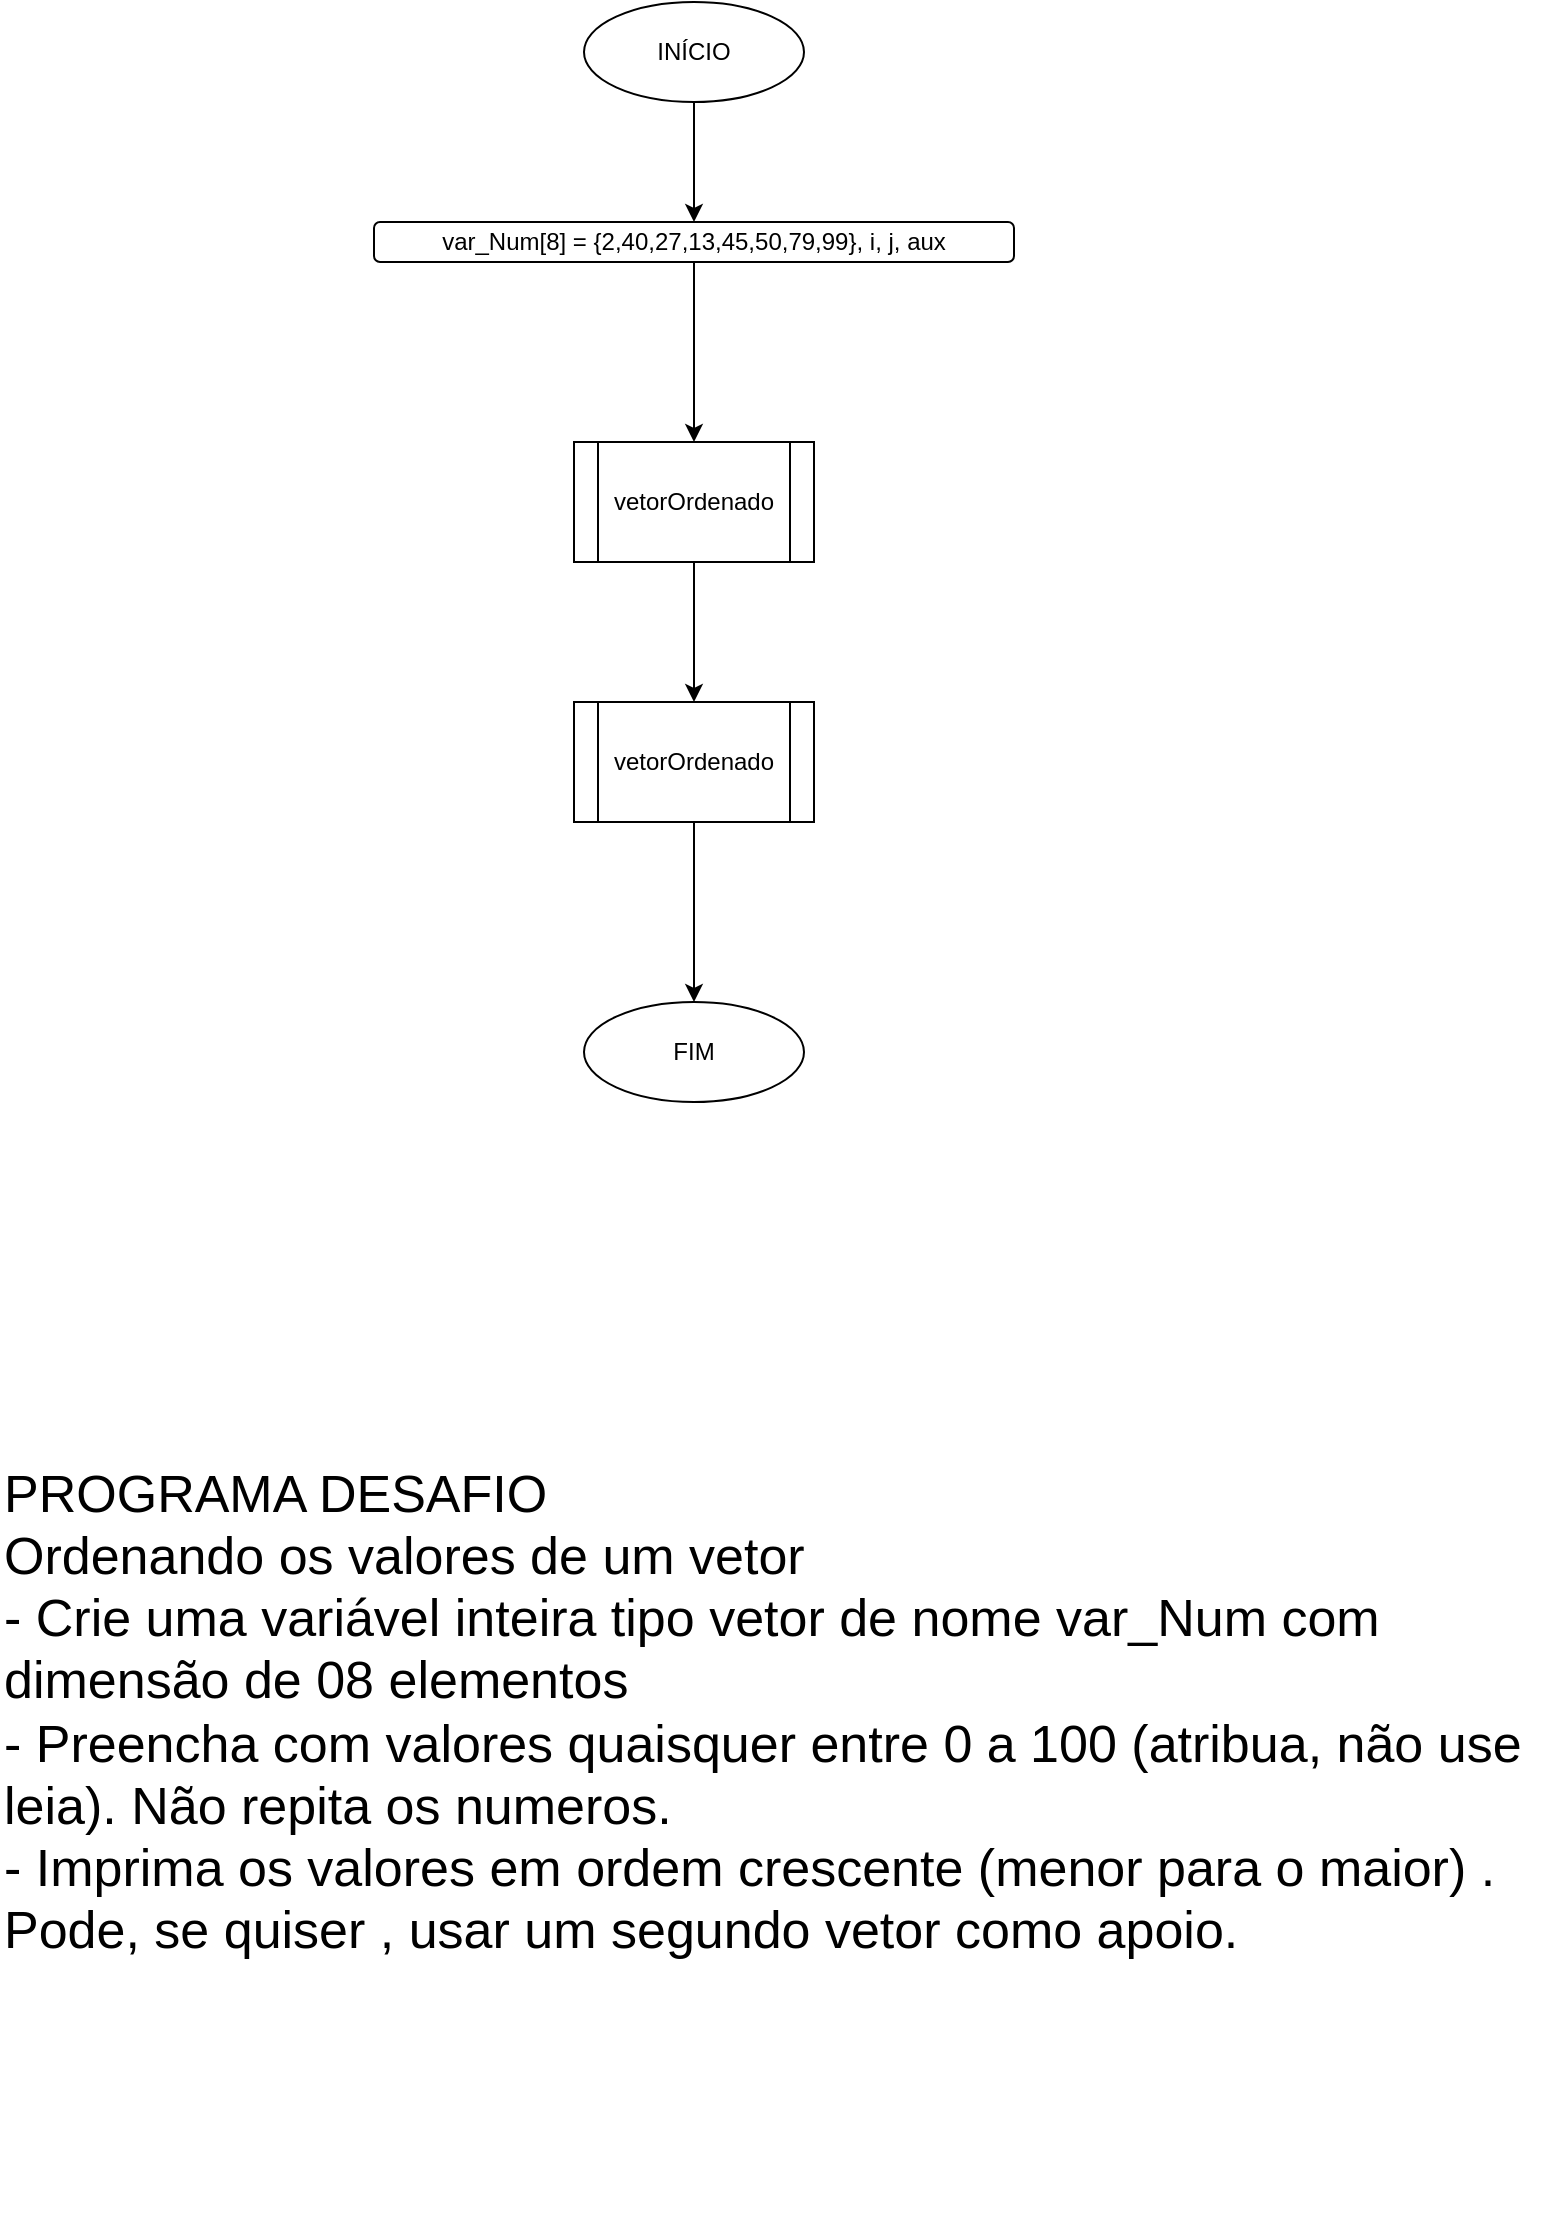 <mxfile version="26.0.6" pages="3">
  <diagram name="inicio" id="08GzbEzfrhofkP1dRAbf">
    <mxGraphModel dx="1257" dy="671" grid="1" gridSize="10" guides="1" tooltips="1" connect="1" arrows="1" fold="1" page="1" pageScale="1" pageWidth="827" pageHeight="1169" math="0" shadow="0">
      <root>
        <mxCell id="0" />
        <mxCell id="1" parent="0" />
        <mxCell id="AVi5BH4aqNU-QDkcnaI1-1" value="" style="edgeStyle=orthogonalEdgeStyle;rounded=0;orthogonalLoop=1;jettySize=auto;html=1;" edge="1" parent="1" source="AVi5BH4aqNU-QDkcnaI1-2" target="AVi5BH4aqNU-QDkcnaI1-5">
          <mxGeometry relative="1" as="geometry" />
        </mxCell>
        <mxCell id="AVi5BH4aqNU-QDkcnaI1-2" value="INÍCIO" style="ellipse;whiteSpace=wrap;html=1;" vertex="1" parent="1">
          <mxGeometry x="320" y="20" width="110" height="50" as="geometry" />
        </mxCell>
        <mxCell id="AVi5BH4aqNU-QDkcnaI1-3" value="FIM" style="ellipse;whiteSpace=wrap;html=1;" vertex="1" parent="1">
          <mxGeometry x="320" y="520" width="110" height="50" as="geometry" />
        </mxCell>
        <mxCell id="AVi5BH4aqNU-QDkcnaI1-4" value="" style="edgeStyle=orthogonalEdgeStyle;rounded=0;orthogonalLoop=1;jettySize=auto;html=1;" edge="1" parent="1" source="AVi5BH4aqNU-QDkcnaI1-5" target="AVi5BH4aqNU-QDkcnaI1-7">
          <mxGeometry relative="1" as="geometry" />
        </mxCell>
        <mxCell id="AVi5BH4aqNU-QDkcnaI1-5" value="var_Num[8] = {2,40,27,13,45,50,79,99}, i, j, aux" style="rounded=1;whiteSpace=wrap;html=1;" vertex="1" parent="1">
          <mxGeometry x="215" y="130" width="320" height="20" as="geometry" />
        </mxCell>
        <mxCell id="AVi5BH4aqNU-QDkcnaI1-6" value="" style="edgeStyle=orthogonalEdgeStyle;rounded=0;orthogonalLoop=1;jettySize=auto;html=1;" edge="1" parent="1" source="AVi5BH4aqNU-QDkcnaI1-7" target="AVi5BH4aqNU-QDkcnaI1-9">
          <mxGeometry relative="1" as="geometry" />
        </mxCell>
        <UserObject label="vetorOrdenado" id="AVi5BH4aqNU-QDkcnaI1-7">
          <mxCell style="shape=process;whiteSpace=wrap;html=1;backgroundOutline=1;" vertex="1" parent="1">
            <mxGeometry x="315" y="240" width="120" height="60" as="geometry" />
          </mxCell>
        </UserObject>
        <mxCell id="AVi5BH4aqNU-QDkcnaI1-8" value="" style="edgeStyle=orthogonalEdgeStyle;rounded=0;orthogonalLoop=1;jettySize=auto;html=1;" edge="1" parent="1" source="AVi5BH4aqNU-QDkcnaI1-9" target="AVi5BH4aqNU-QDkcnaI1-3">
          <mxGeometry relative="1" as="geometry" />
        </mxCell>
        <UserObject label="vetorOrdenado" id="AVi5BH4aqNU-QDkcnaI1-9">
          <mxCell style="shape=process;whiteSpace=wrap;html=1;backgroundOutline=1;" vertex="1" parent="1">
            <mxGeometry x="315" y="370" width="120" height="60" as="geometry" />
          </mxCell>
        </UserObject>
        <mxCell id="9vVfoLiVDGtTgCtGwroH-1" value="&lt;div align=&quot;left&quot;&gt;&lt;font style=&quot;font-size: 26px;&quot;&gt;PROGRAMA DESAFIO&lt;br&gt;&lt;font&gt;Ordenando os valores de um vetor&lt;/font&gt;&lt;br&gt;&lt;font&gt;- Crie uma variável inteira tipo vetor de nome var_Num com&lt;/font&gt;&lt;br&gt;&lt;font&gt;dimensão de 08 elementos&lt;/font&gt;&lt;br&gt;&lt;font&gt;- Preencha com valores quaisquer entre 0 a 100 (atribua, não use&lt;/font&gt;&lt;br&gt;&lt;font&gt;leia). Não repita os numeros.&lt;/font&gt;&lt;br&gt;&lt;font&gt;- Imprima os valores em ordem crescente (menor para o maior) .&lt;/font&gt;&lt;br&gt;&lt;font&gt;Pode, se quiser , usar um segundo vetor como apoio.&lt;/font&gt;&lt;/font&gt;&lt;/div&gt;" style="text;html=1;align=left;verticalAlign=middle;whiteSpace=wrap;rounded=0;" vertex="1" parent="1">
          <mxGeometry x="28" y="620" width="770" height="510" as="geometry" />
        </mxCell>
      </root>
    </mxGraphModel>
  </diagram>
  <diagram id="UvefE1Snggv2FoTHCCHD" name="vetordDesordenado">
    <mxGraphModel dx="1035" dy="553" grid="1" gridSize="10" guides="1" tooltips="1" connect="1" arrows="1" fold="1" page="1" pageScale="1" pageWidth="827" pageHeight="1169" math="0" shadow="0">
      <root>
        <mxCell id="0" />
        <mxCell id="1" parent="0" />
        <mxCell id="wb6X-ETL48gBASmdtiHG-2" value="" style="edgeStyle=orthogonalEdgeStyle;rounded=0;orthogonalLoop=1;jettySize=auto;html=1;" edge="1" parent="1" source="GYMuQysHL87dJmPd3fLK-1" target="374m7g-0s8PhLGRwO7tB-1">
          <mxGeometry relative="1" as="geometry" />
        </mxCell>
        <mxCell id="GYMuQysHL87dJmPd3fLK-1" value="INÍCIO" style="ellipse;whiteSpace=wrap;html=1;" vertex="1" parent="1">
          <mxGeometry x="359" y="50" width="110" height="50" as="geometry" />
        </mxCell>
        <mxCell id="wb6X-ETL48gBASmdtiHG-3" value="" style="edgeStyle=orthogonalEdgeStyle;rounded=0;orthogonalLoop=1;jettySize=auto;html=1;" edge="1" parent="1" source="374m7g-0s8PhLGRwO7tB-1" target="374m7g-0s8PhLGRwO7tB-2">
          <mxGeometry relative="1" as="geometry" />
        </mxCell>
        <mxCell id="374m7g-0s8PhLGRwO7tB-1" value="i=0; i&amp;lt;=7; i++" style="rounded=1;whiteSpace=wrap;html=1;" vertex="1" parent="1">
          <mxGeometry x="351" y="180" width="126" height="20" as="geometry" />
        </mxCell>
        <mxCell id="wb6X-ETL48gBASmdtiHG-4" value="" style="edgeStyle=orthogonalEdgeStyle;rounded=0;orthogonalLoop=1;jettySize=auto;html=1;" edge="1" parent="1" source="374m7g-0s8PhLGRwO7tB-2" target="wb6X-ETL48gBASmdtiHG-1">
          <mxGeometry relative="1" as="geometry" />
        </mxCell>
        <mxCell id="374m7g-0s8PhLGRwO7tB-2" value="var_Num[i]" style="strokeWidth=2;html=1;shape=mxgraph.flowchart.display;whiteSpace=wrap;" vertex="1" parent="1">
          <mxGeometry x="366" y="260" width="96" height="50" as="geometry" />
        </mxCell>
        <mxCell id="wb6X-ETL48gBASmdtiHG-1" value="FIM" style="ellipse;whiteSpace=wrap;html=1;" vertex="1" parent="1">
          <mxGeometry x="359" y="410" width="110" height="50" as="geometry" />
        </mxCell>
      </root>
    </mxGraphModel>
  </diagram>
  <diagram id="BfERgdWvJZ6esyQh_nNX" name="vetorOrdenado">
    <mxGraphModel dx="733" dy="392" grid="1" gridSize="10" guides="1" tooltips="1" connect="1" arrows="1" fold="1" page="1" pageScale="1" pageWidth="827" pageHeight="1169" math="0" shadow="0">
      <root>
        <mxCell id="0" />
        <mxCell id="1" parent="0" />
        <mxCell id="qM-67pP_POoFyW3F8NgS-1" value="" style="edgeStyle=orthogonalEdgeStyle;rounded=0;orthogonalLoop=1;jettySize=auto;html=1;" edge="1" parent="1" source="qM-67pP_POoFyW3F8NgS-2" target="qM-67pP_POoFyW3F8NgS-4">
          <mxGeometry relative="1" as="geometry" />
        </mxCell>
        <mxCell id="qM-67pP_POoFyW3F8NgS-2" value="INÍCIO" style="ellipse;whiteSpace=wrap;html=1;" vertex="1" parent="1">
          <mxGeometry x="359" y="50" width="110" height="50" as="geometry" />
        </mxCell>
        <mxCell id="qM-67pP_POoFyW3F8NgS-9" value="" style="edgeStyle=orthogonalEdgeStyle;rounded=0;orthogonalLoop=1;jettySize=auto;html=1;" edge="1" parent="1" source="qM-67pP_POoFyW3F8NgS-4" target="qM-67pP_POoFyW3F8NgS-8">
          <mxGeometry relative="1" as="geometry" />
        </mxCell>
        <mxCell id="qM-67pP_POoFyW3F8NgS-4" value="i=0; i&amp;lt;8; i++" style="rounded=1;whiteSpace=wrap;html=1;" vertex="1" parent="1">
          <mxGeometry x="351" y="180" width="126" height="20" as="geometry" />
        </mxCell>
        <mxCell id="qM-67pP_POoFyW3F8NgS-7" value="FIM" style="ellipse;whiteSpace=wrap;html=1;" vertex="1" parent="1">
          <mxGeometry x="359" y="800" width="110" height="50" as="geometry" />
        </mxCell>
        <mxCell id="qM-67pP_POoFyW3F8NgS-11" value="" style="edgeStyle=orthogonalEdgeStyle;rounded=0;orthogonalLoop=1;jettySize=auto;html=1;" edge="1" parent="1" source="qM-67pP_POoFyW3F8NgS-8" target="qM-67pP_POoFyW3F8NgS-10">
          <mxGeometry relative="1" as="geometry" />
        </mxCell>
        <mxCell id="qM-67pP_POoFyW3F8NgS-8" value="j=0; j&amp;lt;7; j++" style="rounded=1;whiteSpace=wrap;html=1;" vertex="1" parent="1">
          <mxGeometry x="351" y="260" width="126" height="20" as="geometry" />
        </mxCell>
        <mxCell id="qM-67pP_POoFyW3F8NgS-13" value="" style="edgeStyle=orthogonalEdgeStyle;rounded=0;orthogonalLoop=1;jettySize=auto;html=1;" edge="1" parent="1" source="qM-67pP_POoFyW3F8NgS-10" target="qM-67pP_POoFyW3F8NgS-12">
          <mxGeometry relative="1" as="geometry" />
        </mxCell>
        <mxCell id="qM-67pP_POoFyW3F8NgS-17" value="" style="edgeStyle=orthogonalEdgeStyle;rounded=0;orthogonalLoop=1;jettySize=auto;html=1;entryX=1;entryY=0.5;entryDx=0;entryDy=0;entryPerimeter=0;" edge="1" parent="1" source="qM-67pP_POoFyW3F8NgS-10" target="qM-67pP_POoFyW3F8NgS-14">
          <mxGeometry relative="1" as="geometry">
            <mxPoint x="710" y="670" as="targetPoint" />
            <Array as="points">
              <mxPoint x="670" y="395" />
              <mxPoint x="670" y="700" />
            </Array>
          </mxGeometry>
        </mxCell>
        <mxCell id="qM-67pP_POoFyW3F8NgS-10" value="var_Num[j] &amp;gt; var_Num[j + 1]" style="strokeWidth=2;html=1;shape=mxgraph.flowchart.decision;whiteSpace=wrap;" vertex="1" parent="1">
          <mxGeometry x="301" y="350" width="226" height="90" as="geometry" />
        </mxCell>
        <mxCell id="qM-67pP_POoFyW3F8NgS-15" value="" style="edgeStyle=orthogonalEdgeStyle;rounded=0;orthogonalLoop=1;jettySize=auto;html=1;" edge="1" parent="1" source="qM-67pP_POoFyW3F8NgS-12" target="qM-67pP_POoFyW3F8NgS-14">
          <mxGeometry relative="1" as="geometry" />
        </mxCell>
        <mxCell id="qM-67pP_POoFyW3F8NgS-12" value="&lt;div align=&quot;center&quot;&gt;aux = var_Num[j]&lt;br&gt;var_Num[j] = var_Num[j + 1]&lt;br&gt;var_Num[j + 1] = aux&lt;/div&gt;" style="rounded=1;whiteSpace=wrap;html=1;align=center;" vertex="1" parent="1">
          <mxGeometry x="323.37" y="510" width="181.25" height="70" as="geometry" />
        </mxCell>
        <mxCell id="qM-67pP_POoFyW3F8NgS-18" value="" style="edgeStyle=orthogonalEdgeStyle;rounded=0;orthogonalLoop=1;jettySize=auto;html=1;" edge="1" parent="1" source="qM-67pP_POoFyW3F8NgS-14" target="qM-67pP_POoFyW3F8NgS-7">
          <mxGeometry relative="1" as="geometry" />
        </mxCell>
        <mxCell id="qM-67pP_POoFyW3F8NgS-14" value="var_Num[i]," style="strokeWidth=2;html=1;shape=mxgraph.flowchart.display;whiteSpace=wrap;" vertex="1" parent="1">
          <mxGeometry x="364" y="670" width="100" height="60" as="geometry" />
        </mxCell>
        <mxCell id="qM-67pP_POoFyW3F8NgS-19" value="F" style="text;html=1;align=center;verticalAlign=middle;whiteSpace=wrap;rounded=0;" vertex="1" parent="1">
          <mxGeometry x="527" y="360" width="60" height="30" as="geometry" />
        </mxCell>
        <mxCell id="qM-67pP_POoFyW3F8NgS-20" value="V" style="text;html=1;align=center;verticalAlign=middle;whiteSpace=wrap;rounded=0;" vertex="1" parent="1">
          <mxGeometry x="409" y="460" width="60" height="30" as="geometry" />
        </mxCell>
      </root>
    </mxGraphModel>
  </diagram>
</mxfile>
